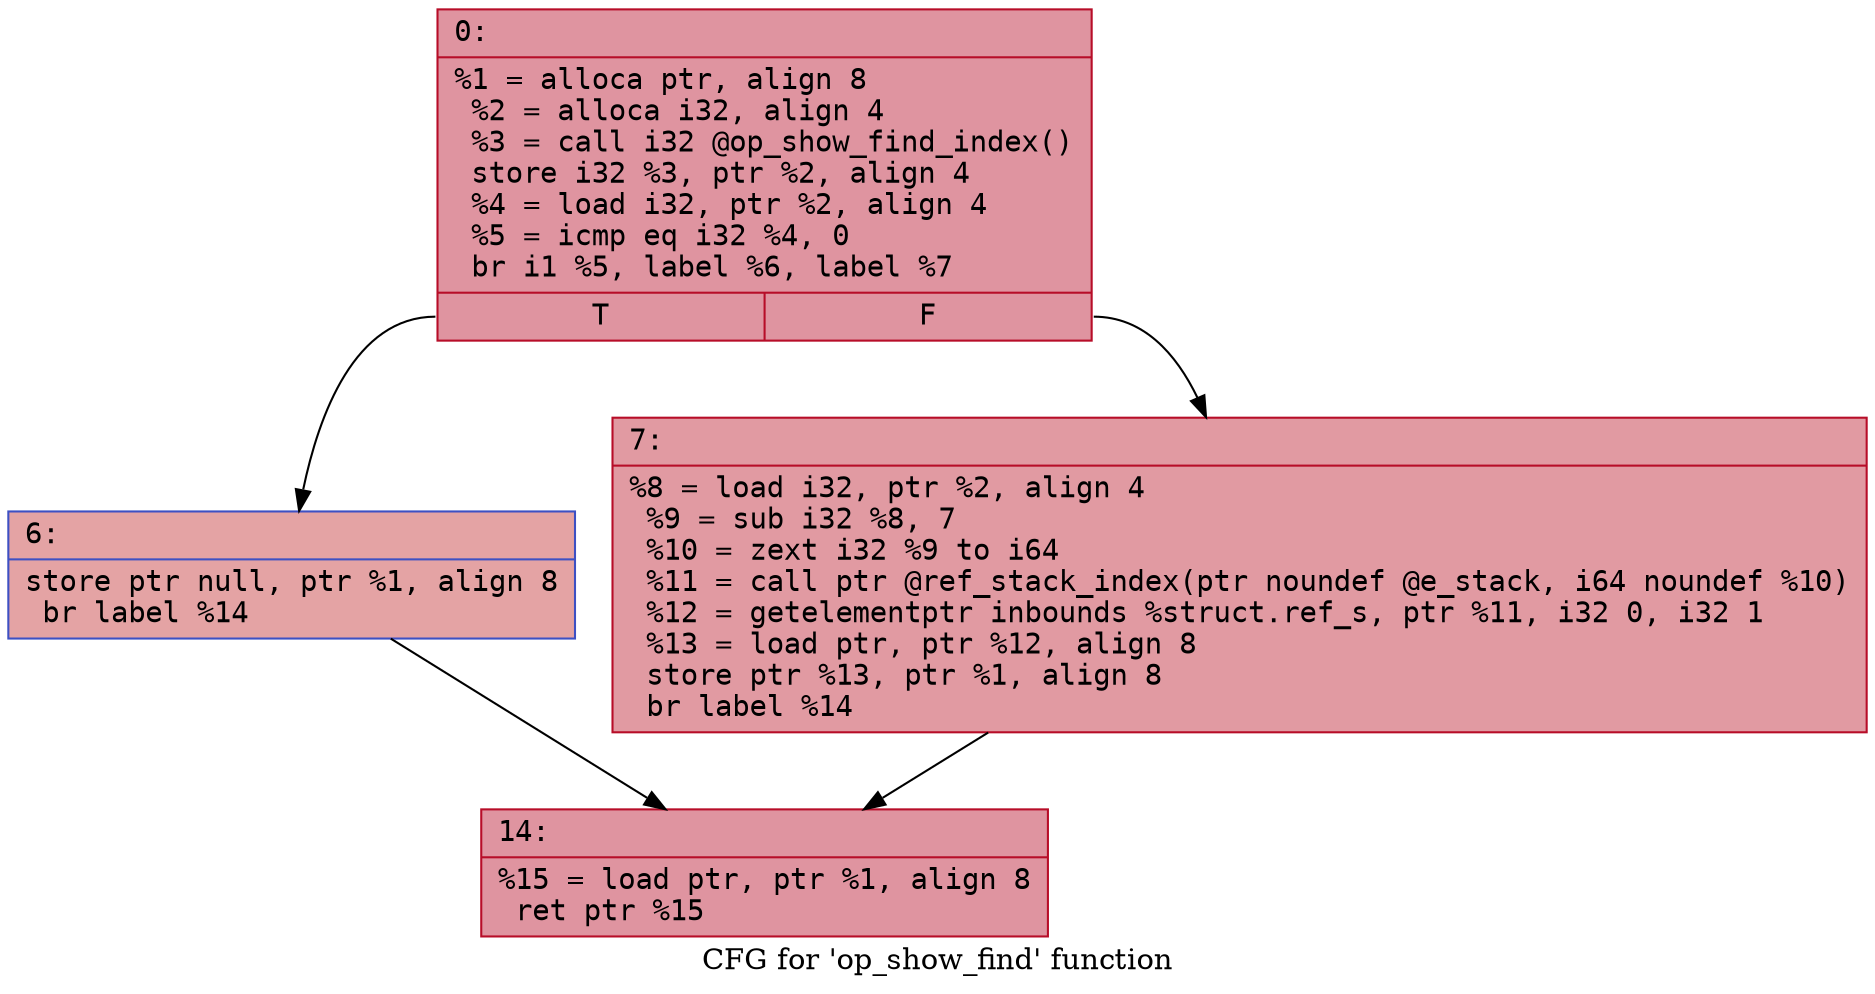 digraph "CFG for 'op_show_find' function" {
	label="CFG for 'op_show_find' function";

	Node0x600003fb27b0 [shape=record,color="#b70d28ff", style=filled, fillcolor="#b70d2870" fontname="Courier",label="{0:\l|  %1 = alloca ptr, align 8\l  %2 = alloca i32, align 4\l  %3 = call i32 @op_show_find_index()\l  store i32 %3, ptr %2, align 4\l  %4 = load i32, ptr %2, align 4\l  %5 = icmp eq i32 %4, 0\l  br i1 %5, label %6, label %7\l|{<s0>T|<s1>F}}"];
	Node0x600003fb27b0:s0 -> Node0x600003fb2800[tooltip="0 -> 6\nProbability 37.50%" ];
	Node0x600003fb27b0:s1 -> Node0x600003fb2850[tooltip="0 -> 7\nProbability 62.50%" ];
	Node0x600003fb2800 [shape=record,color="#3d50c3ff", style=filled, fillcolor="#c32e3170" fontname="Courier",label="{6:\l|  store ptr null, ptr %1, align 8\l  br label %14\l}"];
	Node0x600003fb2800 -> Node0x600003fb28a0[tooltip="6 -> 14\nProbability 100.00%" ];
	Node0x600003fb2850 [shape=record,color="#b70d28ff", style=filled, fillcolor="#bb1b2c70" fontname="Courier",label="{7:\l|  %8 = load i32, ptr %2, align 4\l  %9 = sub i32 %8, 7\l  %10 = zext i32 %9 to i64\l  %11 = call ptr @ref_stack_index(ptr noundef @e_stack, i64 noundef %10)\l  %12 = getelementptr inbounds %struct.ref_s, ptr %11, i32 0, i32 1\l  %13 = load ptr, ptr %12, align 8\l  store ptr %13, ptr %1, align 8\l  br label %14\l}"];
	Node0x600003fb2850 -> Node0x600003fb28a0[tooltip="7 -> 14\nProbability 100.00%" ];
	Node0x600003fb28a0 [shape=record,color="#b70d28ff", style=filled, fillcolor="#b70d2870" fontname="Courier",label="{14:\l|  %15 = load ptr, ptr %1, align 8\l  ret ptr %15\l}"];
}
